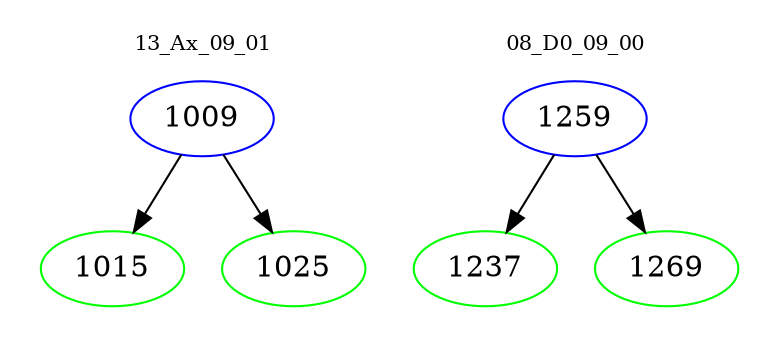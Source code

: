 digraph{
subgraph cluster_0 {
color = white
label = "13_Ax_09_01";
fontsize=10;
T0_1009 [label="1009", color="blue"]
T0_1009 -> T0_1015 [color="black"]
T0_1015 [label="1015", color="green"]
T0_1009 -> T0_1025 [color="black"]
T0_1025 [label="1025", color="green"]
}
subgraph cluster_1 {
color = white
label = "08_D0_09_00";
fontsize=10;
T1_1259 [label="1259", color="blue"]
T1_1259 -> T1_1237 [color="black"]
T1_1237 [label="1237", color="green"]
T1_1259 -> T1_1269 [color="black"]
T1_1269 [label="1269", color="green"]
}
}
